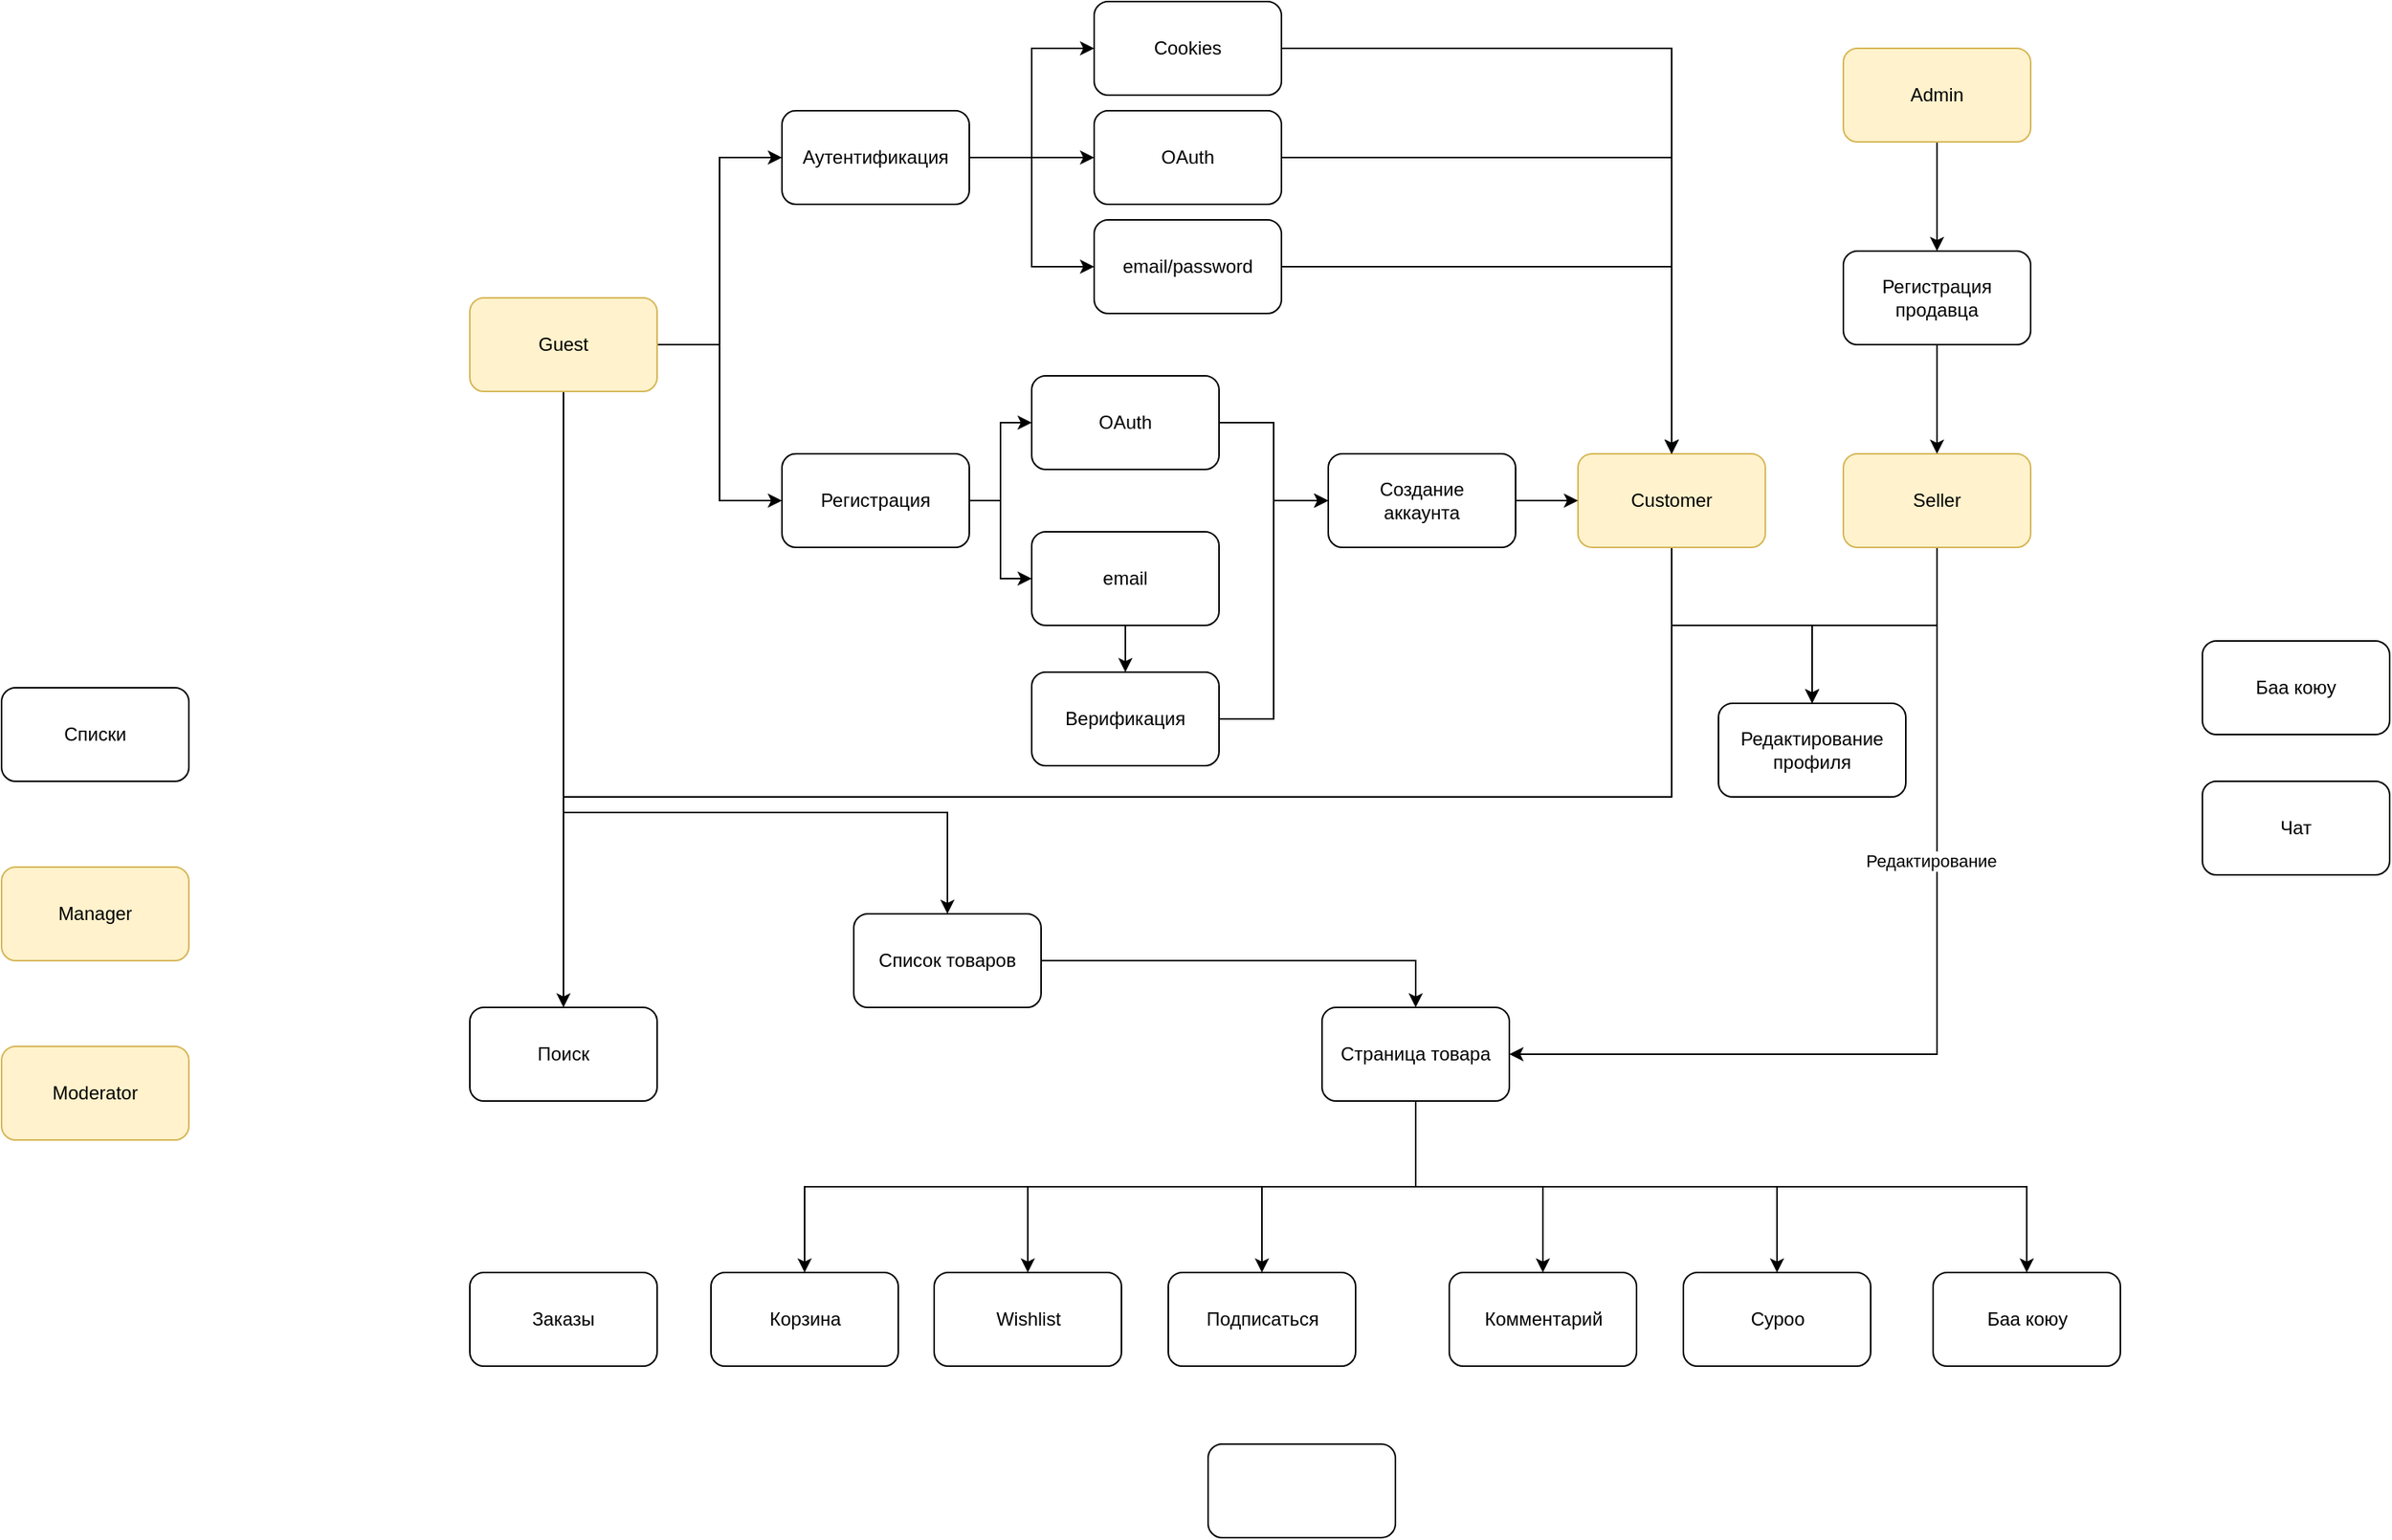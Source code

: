 <mxfile version="23.1.5" type="device">
  <diagram name="Страница — 1" id="wsmnTTVdsurYV54T4mX4">
    <mxGraphModel dx="3247" dy="1829" grid="1" gridSize="10" guides="1" tooltips="1" connect="1" arrows="1" fold="1" page="1" pageScale="1" pageWidth="827" pageHeight="1169" math="0" shadow="0">
      <root>
        <mxCell id="0" />
        <mxCell id="1" parent="0" />
        <mxCell id="axrPqDP1rAv4EFWaYTx_-11" style="edgeStyle=orthogonalEdgeStyle;rounded=0;orthogonalLoop=1;jettySize=auto;html=1;exitX=1;exitY=0.5;exitDx=0;exitDy=0;entryX=0;entryY=0.5;entryDx=0;entryDy=0;" edge="1" parent="1" source="axrPqDP1rAv4EFWaYTx_-1" target="axrPqDP1rAv4EFWaYTx_-8">
          <mxGeometry relative="1" as="geometry" />
        </mxCell>
        <mxCell id="axrPqDP1rAv4EFWaYTx_-12" style="edgeStyle=orthogonalEdgeStyle;rounded=0;orthogonalLoop=1;jettySize=auto;html=1;exitX=1;exitY=0.5;exitDx=0;exitDy=0;entryX=0;entryY=0.5;entryDx=0;entryDy=0;" edge="1" parent="1" source="axrPqDP1rAv4EFWaYTx_-1" target="axrPqDP1rAv4EFWaYTx_-7">
          <mxGeometry relative="1" as="geometry" />
        </mxCell>
        <mxCell id="axrPqDP1rAv4EFWaYTx_-33" style="edgeStyle=orthogonalEdgeStyle;rounded=0;orthogonalLoop=1;jettySize=auto;html=1;exitX=0.5;exitY=1;exitDx=0;exitDy=0;entryX=0.5;entryY=0;entryDx=0;entryDy=0;" edge="1" parent="1" source="axrPqDP1rAv4EFWaYTx_-1" target="axrPqDP1rAv4EFWaYTx_-32">
          <mxGeometry relative="1" as="geometry">
            <Array as="points">
              <mxPoint x="420" y="520" />
              <mxPoint x="666" y="520" />
            </Array>
          </mxGeometry>
        </mxCell>
        <mxCell id="axrPqDP1rAv4EFWaYTx_-1" value="Guest" style="rounded=1;whiteSpace=wrap;html=1;fillColor=#fff2cc;strokeColor=#d6b656;" vertex="1" parent="1">
          <mxGeometry x="360" y="190" width="120" height="60" as="geometry" />
        </mxCell>
        <mxCell id="axrPqDP1rAv4EFWaYTx_-23" style="edgeStyle=orthogonalEdgeStyle;rounded=0;orthogonalLoop=1;jettySize=auto;html=1;exitX=0.5;exitY=1;exitDx=0;exitDy=0;entryX=0.5;entryY=0;entryDx=0;entryDy=0;" edge="1" parent="1" source="axrPqDP1rAv4EFWaYTx_-2" target="axrPqDP1rAv4EFWaYTx_-9">
          <mxGeometry relative="1" as="geometry">
            <Array as="points">
              <mxPoint x="1130" y="510" />
              <mxPoint x="420" y="510" />
            </Array>
          </mxGeometry>
        </mxCell>
        <mxCell id="axrPqDP1rAv4EFWaYTx_-29" style="edgeStyle=orthogonalEdgeStyle;rounded=0;orthogonalLoop=1;jettySize=auto;html=1;exitX=0.5;exitY=1;exitDx=0;exitDy=0;entryX=0.5;entryY=0;entryDx=0;entryDy=0;" edge="1" parent="1" source="axrPqDP1rAv4EFWaYTx_-2" target="axrPqDP1rAv4EFWaYTx_-28">
          <mxGeometry relative="1" as="geometry" />
        </mxCell>
        <mxCell id="axrPqDP1rAv4EFWaYTx_-2" value="Customer" style="rounded=1;whiteSpace=wrap;html=1;fillColor=#fff2cc;strokeColor=#d6b656;" vertex="1" parent="1">
          <mxGeometry x="1070" y="290" width="120" height="60" as="geometry" />
        </mxCell>
        <mxCell id="axrPqDP1rAv4EFWaYTx_-3" value="Manager" style="rounded=1;whiteSpace=wrap;html=1;fillColor=#fff2cc;strokeColor=#d6b656;" vertex="1" parent="1">
          <mxGeometry x="60" y="555" width="120" height="60" as="geometry" />
        </mxCell>
        <mxCell id="axrPqDP1rAv4EFWaYTx_-31" style="edgeStyle=orthogonalEdgeStyle;rounded=0;orthogonalLoop=1;jettySize=auto;html=1;exitX=0.5;exitY=1;exitDx=0;exitDy=0;entryX=0.5;entryY=0;entryDx=0;entryDy=0;" edge="1" parent="1" source="axrPqDP1rAv4EFWaYTx_-4" target="axrPqDP1rAv4EFWaYTx_-28">
          <mxGeometry relative="1" as="geometry" />
        </mxCell>
        <mxCell id="axrPqDP1rAv4EFWaYTx_-58" style="edgeStyle=orthogonalEdgeStyle;rounded=0;orthogonalLoop=1;jettySize=auto;html=1;exitX=0.5;exitY=1;exitDx=0;exitDy=0;entryX=1;entryY=0.5;entryDx=0;entryDy=0;" edge="1" parent="1" source="axrPqDP1rAv4EFWaYTx_-4" target="axrPqDP1rAv4EFWaYTx_-56">
          <mxGeometry relative="1" as="geometry">
            <Array as="points">
              <mxPoint x="1300" y="675" />
            </Array>
          </mxGeometry>
        </mxCell>
        <mxCell id="axrPqDP1rAv4EFWaYTx_-59" value="Редактирование" style="edgeLabel;html=1;align=center;verticalAlign=middle;resizable=0;points=[];" vertex="1" connectable="0" parent="axrPqDP1rAv4EFWaYTx_-58">
          <mxGeometry x="-0.33" y="-4" relative="1" as="geometry">
            <mxPoint as="offset" />
          </mxGeometry>
        </mxCell>
        <mxCell id="axrPqDP1rAv4EFWaYTx_-4" value="Seller" style="rounded=1;whiteSpace=wrap;html=1;fillColor=#fff2cc;strokeColor=#d6b656;" vertex="1" parent="1">
          <mxGeometry x="1240" y="290" width="120" height="60" as="geometry" />
        </mxCell>
        <mxCell id="axrPqDP1rAv4EFWaYTx_-5" value="Moderator" style="rounded=1;whiteSpace=wrap;html=1;fillColor=#fff2cc;strokeColor=#d6b656;" vertex="1" parent="1">
          <mxGeometry x="60" y="670" width="120" height="60" as="geometry" />
        </mxCell>
        <mxCell id="axrPqDP1rAv4EFWaYTx_-27" style="edgeStyle=orthogonalEdgeStyle;rounded=0;orthogonalLoop=1;jettySize=auto;html=1;exitX=0.5;exitY=1;exitDx=0;exitDy=0;entryX=0.5;entryY=0;entryDx=0;entryDy=0;" edge="1" parent="1" source="axrPqDP1rAv4EFWaYTx_-6" target="axrPqDP1rAv4EFWaYTx_-24">
          <mxGeometry relative="1" as="geometry" />
        </mxCell>
        <mxCell id="axrPqDP1rAv4EFWaYTx_-6" value="Admin" style="rounded=1;whiteSpace=wrap;html=1;fillColor=#fff2cc;strokeColor=#d6b656;" vertex="1" parent="1">
          <mxGeometry x="1240" y="30" width="120" height="60" as="geometry" />
        </mxCell>
        <mxCell id="axrPqDP1rAv4EFWaYTx_-15" style="edgeStyle=orthogonalEdgeStyle;rounded=0;orthogonalLoop=1;jettySize=auto;html=1;exitX=1;exitY=0.5;exitDx=0;exitDy=0;entryX=0;entryY=0.5;entryDx=0;entryDy=0;" edge="1" parent="1" source="axrPqDP1rAv4EFWaYTx_-7" target="axrPqDP1rAv4EFWaYTx_-14">
          <mxGeometry relative="1" as="geometry" />
        </mxCell>
        <mxCell id="axrPqDP1rAv4EFWaYTx_-16" style="edgeStyle=orthogonalEdgeStyle;rounded=0;orthogonalLoop=1;jettySize=auto;html=1;exitX=1;exitY=0.5;exitDx=0;exitDy=0;entryX=0;entryY=0.5;entryDx=0;entryDy=0;" edge="1" parent="1" source="axrPqDP1rAv4EFWaYTx_-7" target="axrPqDP1rAv4EFWaYTx_-13">
          <mxGeometry relative="1" as="geometry" />
        </mxCell>
        <mxCell id="axrPqDP1rAv4EFWaYTx_-7" value="Регистрация" style="rounded=1;whiteSpace=wrap;html=1;" vertex="1" parent="1">
          <mxGeometry x="560" y="290" width="120" height="60" as="geometry" />
        </mxCell>
        <mxCell id="axrPqDP1rAv4EFWaYTx_-17" style="edgeStyle=orthogonalEdgeStyle;rounded=0;orthogonalLoop=1;jettySize=auto;html=1;exitX=1;exitY=0.5;exitDx=0;exitDy=0;entryX=0;entryY=0.5;entryDx=0;entryDy=0;" edge="1" parent="1" source="axrPqDP1rAv4EFWaYTx_-8" target="axrPqDP1rAv4EFWaYTx_-36">
          <mxGeometry relative="1" as="geometry" />
        </mxCell>
        <mxCell id="axrPqDP1rAv4EFWaYTx_-18" style="edgeStyle=orthogonalEdgeStyle;rounded=0;orthogonalLoop=1;jettySize=auto;html=1;exitX=1;exitY=0.5;exitDx=0;exitDy=0;entryX=0;entryY=0.5;entryDx=0;entryDy=0;" edge="1" parent="1" source="axrPqDP1rAv4EFWaYTx_-8" target="axrPqDP1rAv4EFWaYTx_-35">
          <mxGeometry relative="1" as="geometry" />
        </mxCell>
        <mxCell id="axrPqDP1rAv4EFWaYTx_-54" style="edgeStyle=orthogonalEdgeStyle;rounded=0;orthogonalLoop=1;jettySize=auto;html=1;exitX=1;exitY=0.5;exitDx=0;exitDy=0;entryX=0;entryY=0.5;entryDx=0;entryDy=0;" edge="1" parent="1" source="axrPqDP1rAv4EFWaYTx_-8" target="axrPqDP1rAv4EFWaYTx_-53">
          <mxGeometry relative="1" as="geometry" />
        </mxCell>
        <mxCell id="axrPqDP1rAv4EFWaYTx_-8" value="Аутентификация" style="rounded=1;whiteSpace=wrap;html=1;" vertex="1" parent="1">
          <mxGeometry x="560" y="70" width="120" height="60" as="geometry" />
        </mxCell>
        <mxCell id="axrPqDP1rAv4EFWaYTx_-9" value="Поиск" style="rounded=1;whiteSpace=wrap;html=1;" vertex="1" parent="1">
          <mxGeometry x="360" y="645" width="120" height="60" as="geometry" />
        </mxCell>
        <mxCell id="axrPqDP1rAv4EFWaYTx_-10" value="Списки" style="rounded=1;whiteSpace=wrap;html=1;" vertex="1" parent="1">
          <mxGeometry x="60" y="440" width="120" height="60" as="geometry" />
        </mxCell>
        <mxCell id="axrPqDP1rAv4EFWaYTx_-46" style="edgeStyle=orthogonalEdgeStyle;rounded=0;orthogonalLoop=1;jettySize=auto;html=1;exitX=1;exitY=0.5;exitDx=0;exitDy=0;entryX=0;entryY=0.5;entryDx=0;entryDy=0;" edge="1" parent="1" source="axrPqDP1rAv4EFWaYTx_-13" target="axrPqDP1rAv4EFWaYTx_-40">
          <mxGeometry relative="1" as="geometry" />
        </mxCell>
        <mxCell id="axrPqDP1rAv4EFWaYTx_-13" value="OAuth" style="rounded=1;whiteSpace=wrap;html=1;" vertex="1" parent="1">
          <mxGeometry x="720" y="240" width="120" height="60" as="geometry" />
        </mxCell>
        <mxCell id="axrPqDP1rAv4EFWaYTx_-52" style="edgeStyle=orthogonalEdgeStyle;rounded=0;orthogonalLoop=1;jettySize=auto;html=1;exitX=0.5;exitY=1;exitDx=0;exitDy=0;entryX=0.5;entryY=0;entryDx=0;entryDy=0;" edge="1" parent="1" source="axrPqDP1rAv4EFWaYTx_-14" target="axrPqDP1rAv4EFWaYTx_-41">
          <mxGeometry relative="1" as="geometry" />
        </mxCell>
        <mxCell id="axrPqDP1rAv4EFWaYTx_-14" value="email" style="rounded=1;whiteSpace=wrap;html=1;" vertex="1" parent="1">
          <mxGeometry x="720" y="340" width="120" height="60" as="geometry" />
        </mxCell>
        <mxCell id="axrPqDP1rAv4EFWaYTx_-26" style="edgeStyle=orthogonalEdgeStyle;rounded=0;orthogonalLoop=1;jettySize=auto;html=1;exitX=0.5;exitY=1;exitDx=0;exitDy=0;entryX=0.5;entryY=0;entryDx=0;entryDy=0;" edge="1" parent="1" source="axrPqDP1rAv4EFWaYTx_-24" target="axrPqDP1rAv4EFWaYTx_-4">
          <mxGeometry relative="1" as="geometry" />
        </mxCell>
        <mxCell id="axrPqDP1rAv4EFWaYTx_-24" value="Регистрация&lt;br&gt;продавца" style="rounded=1;whiteSpace=wrap;html=1;" vertex="1" parent="1">
          <mxGeometry x="1240" y="160" width="120" height="60" as="geometry" />
        </mxCell>
        <mxCell id="axrPqDP1rAv4EFWaYTx_-28" value="Редактирование&lt;br&gt;профиля" style="rounded=1;whiteSpace=wrap;html=1;" vertex="1" parent="1">
          <mxGeometry x="1160" y="450" width="120" height="60" as="geometry" />
        </mxCell>
        <mxCell id="axrPqDP1rAv4EFWaYTx_-57" style="edgeStyle=orthogonalEdgeStyle;rounded=0;orthogonalLoop=1;jettySize=auto;html=1;exitX=1;exitY=0.5;exitDx=0;exitDy=0;entryX=0.5;entryY=0;entryDx=0;entryDy=0;" edge="1" parent="1" source="axrPqDP1rAv4EFWaYTx_-32" target="axrPqDP1rAv4EFWaYTx_-56">
          <mxGeometry relative="1" as="geometry" />
        </mxCell>
        <mxCell id="axrPqDP1rAv4EFWaYTx_-32" value="Список товаров" style="rounded=1;whiteSpace=wrap;html=1;" vertex="1" parent="1">
          <mxGeometry x="606" y="585" width="120" height="60" as="geometry" />
        </mxCell>
        <mxCell id="axrPqDP1rAv4EFWaYTx_-37" style="edgeStyle=orthogonalEdgeStyle;rounded=0;orthogonalLoop=1;jettySize=auto;html=1;exitX=1;exitY=0.5;exitDx=0;exitDy=0;entryX=0.5;entryY=0;entryDx=0;entryDy=0;" edge="1" parent="1" source="axrPqDP1rAv4EFWaYTx_-35" target="axrPqDP1rAv4EFWaYTx_-2">
          <mxGeometry relative="1" as="geometry" />
        </mxCell>
        <mxCell id="axrPqDP1rAv4EFWaYTx_-35" value="OAuth" style="rounded=1;whiteSpace=wrap;html=1;" vertex="1" parent="1">
          <mxGeometry x="760" y="70" width="120" height="60" as="geometry" />
        </mxCell>
        <mxCell id="axrPqDP1rAv4EFWaYTx_-39" style="edgeStyle=orthogonalEdgeStyle;rounded=0;orthogonalLoop=1;jettySize=auto;html=1;exitX=1;exitY=0.5;exitDx=0;exitDy=0;entryX=0.5;entryY=0;entryDx=0;entryDy=0;" edge="1" parent="1" source="axrPqDP1rAv4EFWaYTx_-36" target="axrPqDP1rAv4EFWaYTx_-2">
          <mxGeometry relative="1" as="geometry" />
        </mxCell>
        <mxCell id="axrPqDP1rAv4EFWaYTx_-36" value="email/password" style="rounded=1;whiteSpace=wrap;html=1;" vertex="1" parent="1">
          <mxGeometry x="760" y="140" width="120" height="60" as="geometry" />
        </mxCell>
        <mxCell id="axrPqDP1rAv4EFWaYTx_-51" style="edgeStyle=orthogonalEdgeStyle;rounded=0;orthogonalLoop=1;jettySize=auto;html=1;exitX=1;exitY=0.5;exitDx=0;exitDy=0;entryX=0;entryY=0.5;entryDx=0;entryDy=0;" edge="1" parent="1" source="axrPqDP1rAv4EFWaYTx_-40" target="axrPqDP1rAv4EFWaYTx_-2">
          <mxGeometry relative="1" as="geometry" />
        </mxCell>
        <mxCell id="axrPqDP1rAv4EFWaYTx_-40" value="Создание&lt;br&gt;аккаунта" style="rounded=1;whiteSpace=wrap;html=1;" vertex="1" parent="1">
          <mxGeometry x="910" y="290" width="120" height="60" as="geometry" />
        </mxCell>
        <mxCell id="axrPqDP1rAv4EFWaYTx_-50" style="edgeStyle=orthogonalEdgeStyle;rounded=0;orthogonalLoop=1;jettySize=auto;html=1;exitX=1;exitY=0.5;exitDx=0;exitDy=0;entryX=0;entryY=0.5;entryDx=0;entryDy=0;" edge="1" parent="1" source="axrPqDP1rAv4EFWaYTx_-41" target="axrPqDP1rAv4EFWaYTx_-40">
          <mxGeometry relative="1" as="geometry" />
        </mxCell>
        <mxCell id="axrPqDP1rAv4EFWaYTx_-41" value="Верификация" style="rounded=1;whiteSpace=wrap;html=1;" vertex="1" parent="1">
          <mxGeometry x="720" y="430" width="120" height="60" as="geometry" />
        </mxCell>
        <mxCell id="axrPqDP1rAv4EFWaYTx_-55" style="edgeStyle=orthogonalEdgeStyle;rounded=0;orthogonalLoop=1;jettySize=auto;html=1;exitX=1;exitY=0.5;exitDx=0;exitDy=0;entryX=0.5;entryY=0;entryDx=0;entryDy=0;" edge="1" parent="1" source="axrPqDP1rAv4EFWaYTx_-53" target="axrPqDP1rAv4EFWaYTx_-2">
          <mxGeometry relative="1" as="geometry" />
        </mxCell>
        <mxCell id="axrPqDP1rAv4EFWaYTx_-53" value="Cookies" style="rounded=1;whiteSpace=wrap;html=1;" vertex="1" parent="1">
          <mxGeometry x="760" width="120" height="60" as="geometry" />
        </mxCell>
        <mxCell id="axrPqDP1rAv4EFWaYTx_-62" style="edgeStyle=orthogonalEdgeStyle;rounded=0;orthogonalLoop=1;jettySize=auto;html=1;exitX=0.5;exitY=1;exitDx=0;exitDy=0;entryX=0.5;entryY=0;entryDx=0;entryDy=0;" edge="1" parent="1" source="axrPqDP1rAv4EFWaYTx_-56" target="axrPqDP1rAv4EFWaYTx_-61">
          <mxGeometry relative="1" as="geometry" />
        </mxCell>
        <mxCell id="axrPqDP1rAv4EFWaYTx_-64" style="edgeStyle=orthogonalEdgeStyle;rounded=0;orthogonalLoop=1;jettySize=auto;html=1;exitX=0.5;exitY=1;exitDx=0;exitDy=0;entryX=0.5;entryY=0;entryDx=0;entryDy=0;" edge="1" parent="1" source="axrPqDP1rAv4EFWaYTx_-56" target="axrPqDP1rAv4EFWaYTx_-63">
          <mxGeometry relative="1" as="geometry" />
        </mxCell>
        <mxCell id="axrPqDP1rAv4EFWaYTx_-67" style="edgeStyle=orthogonalEdgeStyle;rounded=0;orthogonalLoop=1;jettySize=auto;html=1;exitX=0.5;exitY=1;exitDx=0;exitDy=0;entryX=0.5;entryY=0;entryDx=0;entryDy=0;" edge="1" parent="1" source="axrPqDP1rAv4EFWaYTx_-56" target="axrPqDP1rAv4EFWaYTx_-66">
          <mxGeometry relative="1" as="geometry" />
        </mxCell>
        <mxCell id="axrPqDP1rAv4EFWaYTx_-72" style="edgeStyle=orthogonalEdgeStyle;rounded=0;orthogonalLoop=1;jettySize=auto;html=1;exitX=0.5;exitY=1;exitDx=0;exitDy=0;entryX=0.5;entryY=0;entryDx=0;entryDy=0;" edge="1" parent="1" source="axrPqDP1rAv4EFWaYTx_-56" target="axrPqDP1rAv4EFWaYTx_-69">
          <mxGeometry relative="1" as="geometry" />
        </mxCell>
        <mxCell id="axrPqDP1rAv4EFWaYTx_-73" style="edgeStyle=orthogonalEdgeStyle;rounded=0;orthogonalLoop=1;jettySize=auto;html=1;exitX=0.5;exitY=1;exitDx=0;exitDy=0;entryX=0.5;entryY=0;entryDx=0;entryDy=0;" edge="1" parent="1" source="axrPqDP1rAv4EFWaYTx_-56" target="axrPqDP1rAv4EFWaYTx_-70">
          <mxGeometry relative="1" as="geometry" />
        </mxCell>
        <mxCell id="axrPqDP1rAv4EFWaYTx_-74" style="edgeStyle=orthogonalEdgeStyle;rounded=0;orthogonalLoop=1;jettySize=auto;html=1;exitX=0.5;exitY=1;exitDx=0;exitDy=0;entryX=0.5;entryY=0;entryDx=0;entryDy=0;" edge="1" parent="1" source="axrPqDP1rAv4EFWaYTx_-56" target="axrPqDP1rAv4EFWaYTx_-71">
          <mxGeometry relative="1" as="geometry" />
        </mxCell>
        <mxCell id="axrPqDP1rAv4EFWaYTx_-56" value="Страница товара" style="rounded=1;whiteSpace=wrap;html=1;" vertex="1" parent="1">
          <mxGeometry x="906" y="645" width="120" height="60" as="geometry" />
        </mxCell>
        <mxCell id="axrPqDP1rAv4EFWaYTx_-61" value="Корзина" style="rounded=1;whiteSpace=wrap;html=1;" vertex="1" parent="1">
          <mxGeometry x="514.5" y="815" width="120" height="60" as="geometry" />
        </mxCell>
        <mxCell id="axrPqDP1rAv4EFWaYTx_-63" value="Wishlist" style="rounded=1;whiteSpace=wrap;html=1;" vertex="1" parent="1">
          <mxGeometry x="657.5" y="815" width="120" height="60" as="geometry" />
        </mxCell>
        <mxCell id="axrPqDP1rAv4EFWaYTx_-65" value="" style="rounded=1;whiteSpace=wrap;html=1;" vertex="1" parent="1">
          <mxGeometry x="833" y="925" width="120" height="60" as="geometry" />
        </mxCell>
        <mxCell id="axrPqDP1rAv4EFWaYTx_-66" value="Подписаться" style="rounded=1;whiteSpace=wrap;html=1;" vertex="1" parent="1">
          <mxGeometry x="807.5" y="815" width="120" height="60" as="geometry" />
        </mxCell>
        <mxCell id="axrPqDP1rAv4EFWaYTx_-69" value="Комментарий" style="rounded=1;whiteSpace=wrap;html=1;" vertex="1" parent="1">
          <mxGeometry x="987.5" y="815" width="120" height="60" as="geometry" />
        </mxCell>
        <mxCell id="axrPqDP1rAv4EFWaYTx_-70" value="Суроо" style="rounded=1;whiteSpace=wrap;html=1;" vertex="1" parent="1">
          <mxGeometry x="1137.5" y="815" width="120" height="60" as="geometry" />
        </mxCell>
        <mxCell id="axrPqDP1rAv4EFWaYTx_-71" value="Баа коюу" style="rounded=1;whiteSpace=wrap;html=1;" vertex="1" parent="1">
          <mxGeometry x="1297.5" y="815" width="120" height="60" as="geometry" />
        </mxCell>
        <mxCell id="axrPqDP1rAv4EFWaYTx_-76" value="Баа коюу" style="rounded=1;whiteSpace=wrap;html=1;" vertex="1" parent="1">
          <mxGeometry x="1470" y="410" width="120" height="60" as="geometry" />
        </mxCell>
        <mxCell id="axrPqDP1rAv4EFWaYTx_-77" value="Чат" style="rounded=1;whiteSpace=wrap;html=1;" vertex="1" parent="1">
          <mxGeometry x="1470" y="500" width="120" height="60" as="geometry" />
        </mxCell>
        <mxCell id="axrPqDP1rAv4EFWaYTx_-78" value="Заказы" style="rounded=1;whiteSpace=wrap;html=1;" vertex="1" parent="1">
          <mxGeometry x="360" y="815" width="120" height="60" as="geometry" />
        </mxCell>
      </root>
    </mxGraphModel>
  </diagram>
</mxfile>
